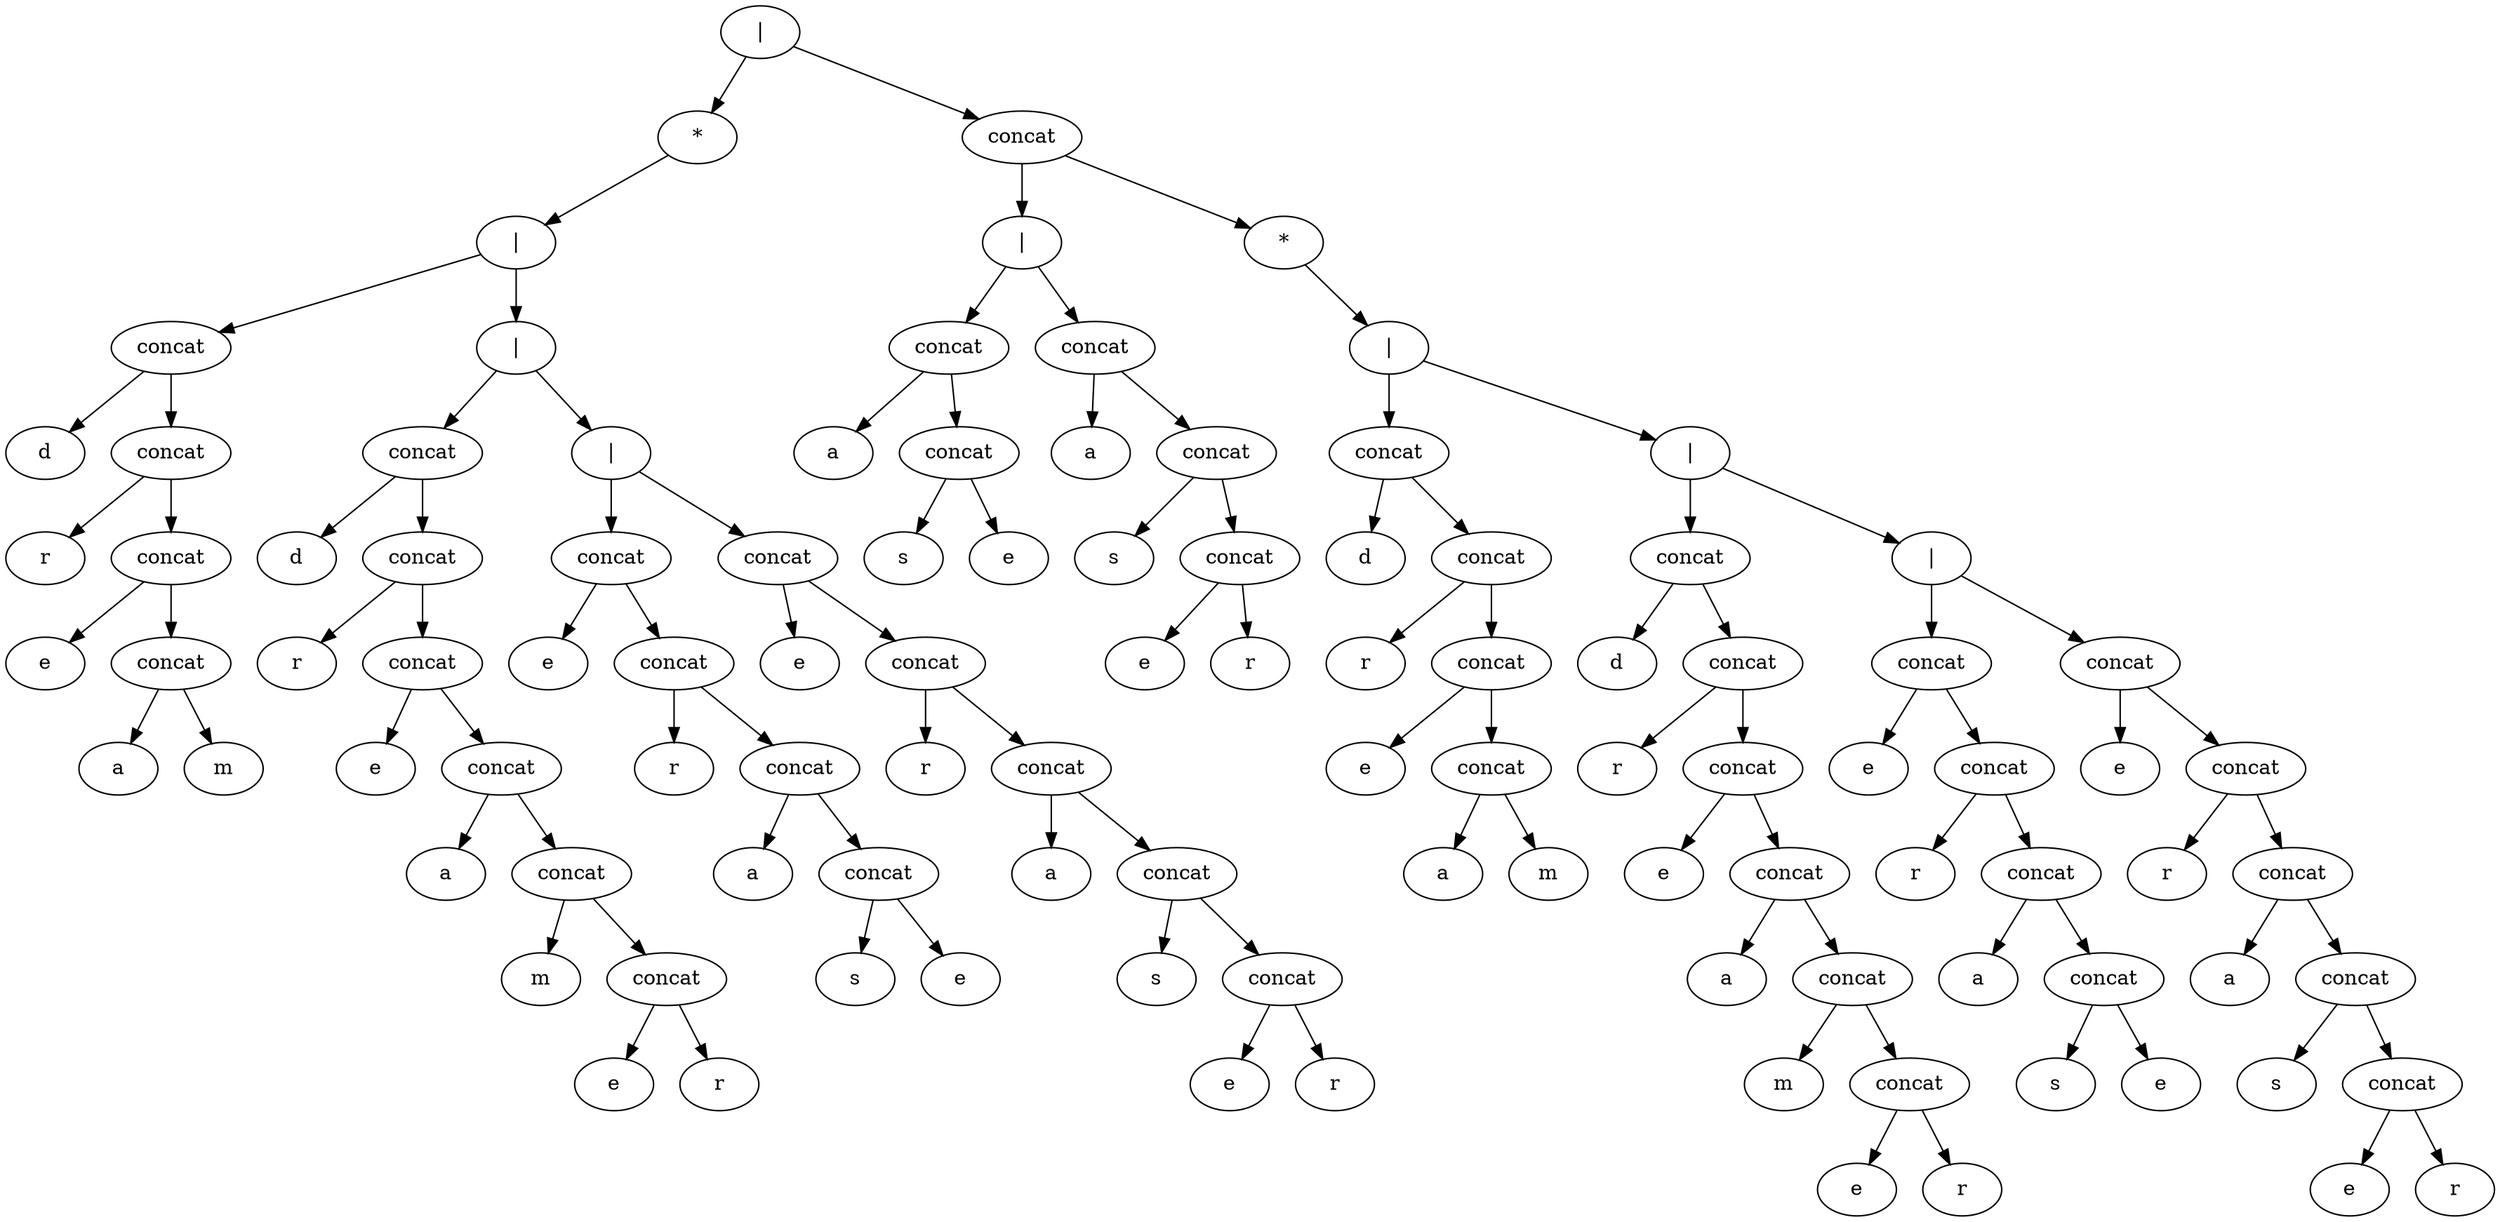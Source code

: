 digraph G {
  dzgeelrgvbxtnsbisnbzynkqllzfgn [label="|"];
  dzgeelrgvbxtnsbisnbzynkqllzfgn -> sybnaffygukxkuwnwcmdfktgygbqsx;
  sybnaffygukxkuwnwcmdfktgygbqsx [label="*"];
  sybnaffygukxkuwnwcmdfktgygbqsx -> bdthkqcsoqrnynvfzajwdapqufqybx;
  bdthkqcsoqrnynvfzajwdapqufqybx [label="|"];
  bdthkqcsoqrnynvfzajwdapqufqybx -> yrkyztlfqtrvlvwyahvsonfcgukfwl;
  yrkyztlfqtrvlvwyahvsonfcgukfwl [label="concat"];
  yrkyztlfqtrvlvwyahvsonfcgukfwl -> osybzjcwybtzcpqtjuczstcbtruvaw;
  osybzjcwybtzcpqtjuczstcbtruvaw [label="d"];
  yrkyztlfqtrvlvwyahvsonfcgukfwl -> iralferxjgxqzynutfubchfxshhptk;
  iralferxjgxqzynutfubchfxshhptk [label="concat"];
  iralferxjgxqzynutfubchfxshhptk -> okvbiwczuvupzgmdwfiedmeyqloxse;
  okvbiwczuvupzgmdwfiedmeyqloxse [label="r"];
  iralferxjgxqzynutfubchfxshhptk -> oguznznfzjiwgreqinbmchvbhlvdzj;
  oguznznfzjiwgreqinbmchvbhlvdzj [label="concat"];
  oguznznfzjiwgreqinbmchvbhlvdzj -> lnpiwxopafeabvypxbnsajmseekqxr;
  lnpiwxopafeabvypxbnsajmseekqxr [label="e"];
  oguznznfzjiwgreqinbmchvbhlvdzj -> zdmrbthlvionvmsuhybutchnidndmb;
  zdmrbthlvionvmsuhybutchnidndmb [label="concat"];
  zdmrbthlvionvmsuhybutchnidndmb -> rrmnhmjhkzjnymndbreoogevotfjwz;
  rrmnhmjhkzjnymndbreoogevotfjwz [label="a"];
  zdmrbthlvionvmsuhybutchnidndmb -> aufuzvuqdygayqefeqbmrbrlqfxszz;
  aufuzvuqdygayqefeqbmrbrlqfxszz [label="m"];
  bdthkqcsoqrnynvfzajwdapqufqybx -> nmpcnbaxrvsbzvtrtcivfmckioryrm;
  nmpcnbaxrvsbzvtrtcivfmckioryrm [label="|"];
  nmpcnbaxrvsbzvtrtcivfmckioryrm -> culwwkxdkekhttlsalhmwldyuvzzxq;
  culwwkxdkekhttlsalhmwldyuvzzxq [label="concat"];
  culwwkxdkekhttlsalhmwldyuvzzxq -> wzqmeqqpnuhfwjlzsiqebuzvymyovk;
  wzqmeqqpnuhfwjlzsiqebuzvymyovk [label="d"];
  culwwkxdkekhttlsalhmwldyuvzzxq -> wgoidyxnfbvknigaewnpuznxjevltl;
  wgoidyxnfbvknigaewnpuznxjevltl [label="concat"];
  wgoidyxnfbvknigaewnpuznxjevltl -> uhlnzfabinmlicxfnbutjjjwinrcvj;
  uhlnzfabinmlicxfnbutjjjwinrcvj [label="r"];
  wgoidyxnfbvknigaewnpuznxjevltl -> rleesqomgtxyylqydhuivsmofoxspi;
  rleesqomgtxyylqydhuivsmofoxspi [label="concat"];
  rleesqomgtxyylqydhuivsmofoxspi -> ljlfxndwhaajilbrvooyjcsexiyhbe;
  ljlfxndwhaajilbrvooyjcsexiyhbe [label="e"];
  rleesqomgtxyylqydhuivsmofoxspi -> ikxadxnayjkuznegracsdbjmqmztja;
  ikxadxnayjkuznegracsdbjmqmztja [label="concat"];
  ikxadxnayjkuznegracsdbjmqmztja -> mafypqddvrfdxbzxgyfqqrexhncvgn;
  mafypqddvrfdxbzxgyfqqrexhncvgn [label="a"];
  ikxadxnayjkuznegracsdbjmqmztja -> gtjfchjdmwmznvyqrjfkmwiwyfxszk;
  gtjfchjdmwmznvyqrjfkmwiwyfxszk [label="concat"];
  gtjfchjdmwmznvyqrjfkmwiwyfxszk -> svvnbeorktwvnfsajpxnmloiwylpwi;
  svvnbeorktwvnfsajpxnmloiwylpwi [label="m"];
  gtjfchjdmwmznvyqrjfkmwiwyfxszk -> jcminubusjkkslspykrrnqjpinqhlr;
  jcminubusjkkslspykrrnqjpinqhlr [label="concat"];
  jcminubusjkkslspykrrnqjpinqhlr -> cedsxhmozpvrngnwupwfnoefgeomyz;
  cedsxhmozpvrngnwupwfnoefgeomyz [label="e"];
  jcminubusjkkslspykrrnqjpinqhlr -> arqwocbetthawknyiniocacdzjeuou;
  arqwocbetthawknyiniocacdzjeuou [label="r"];
  nmpcnbaxrvsbzvtrtcivfmckioryrm -> kjkhrziqmejfscjxugenwblhzvmvak;
  kjkhrziqmejfscjxugenwblhzvmvak [label="|"];
  kjkhrziqmejfscjxugenwblhzvmvak -> juoqomgtqyfifaergqdshfuwsocvfl;
  juoqomgtqyfifaergqdshfuwsocvfl [label="concat"];
  juoqomgtqyfifaergqdshfuwsocvfl -> wxrvcagaxawjcnaewzbtnazrpesfpn;
  wxrvcagaxawjcnaewzbtnazrpesfpn [label="e"];
  juoqomgtqyfifaergqdshfuwsocvfl -> mrjeplwpuuujrdltlfetfeibuficuo;
  mrjeplwpuuujrdltlfetfeibuficuo [label="concat"];
  mrjeplwpuuujrdltlfetfeibuficuo -> hxiboifebkjgfucmobmfllhcheqhbh;
  hxiboifebkjgfucmobmfllhcheqhbh [label="r"];
  mrjeplwpuuujrdltlfetfeibuficuo -> ejxchhowgcizzodxkyqealcoaywnlb;
  ejxchhowgcizzodxkyqealcoaywnlb [label="concat"];
  ejxchhowgcizzodxkyqealcoaywnlb -> bfolleasxibktqkmxjuhnztisxxutc;
  bfolleasxibktqkmxjuhnztisxxutc [label="a"];
  ejxchhowgcizzodxkyqealcoaywnlb -> ltuuznkhokyphpahoblacaaairuxes;
  ltuuznkhokyphpahoblacaaairuxes [label="concat"];
  ltuuznkhokyphpahoblacaaairuxes -> okbkghtnemnyypsjjfnixsjxlrwviy;
  okbkghtnemnyypsjjfnixsjxlrwviy [label="s"];
  ltuuznkhokyphpahoblacaaairuxes -> ccmjrqfxurihygmxrotqdztcdwnmlm;
  ccmjrqfxurihygmxrotqdztcdwnmlm [label="e"];
  kjkhrziqmejfscjxugenwblhzvmvak -> osakhuaiphbyhnodzucvrylgzksqdd;
  osakhuaiphbyhnodzucvrylgzksqdd [label="concat"];
  osakhuaiphbyhnodzucvrylgzksqdd -> boteqgyiawrnhrajhsntxnrasxbdwc;
  boteqgyiawrnhrajhsntxnrasxbdwc [label="e"];
  osakhuaiphbyhnodzucvrylgzksqdd -> umbxpqgvifhcqxmsxprpwqflmcmxyq;
  umbxpqgvifhcqxmsxprpwqflmcmxyq [label="concat"];
  umbxpqgvifhcqxmsxprpwqflmcmxyq -> atzonygjngozwonhkxpytiqbznunuc;
  atzonygjngozwonhkxpytiqbznunuc [label="r"];
  umbxpqgvifhcqxmsxprpwqflmcmxyq -> iqcwiznfqmgyxpcjoniilvkvhivnyj;
  iqcwiznfqmgyxpcjoniilvkvhivnyj [label="concat"];
  iqcwiznfqmgyxpcjoniilvkvhivnyj -> coyjurovepdnqvcsnfaaadfgevhfgq;
  coyjurovepdnqvcsnfaaadfgevhfgq [label="a"];
  iqcwiznfqmgyxpcjoniilvkvhivnyj -> yamotxczpyvmgrqwvyduxyvstamvgj;
  yamotxczpyvmgrqwvyduxyvstamvgj [label="concat"];
  yamotxczpyvmgrqwvyduxyvstamvgj -> bxcknzwtqtbxtwyqarvflwnyrldosx;
  bxcknzwtqtbxtwyqarvflwnyrldosx [label="s"];
  yamotxczpyvmgrqwvyduxyvstamvgj -> hgusjpmmitxdlicoggierxeimcmvau;
  hgusjpmmitxdlicoggierxeimcmvau [label="concat"];
  hgusjpmmitxdlicoggierxeimcmvau -> npmlocamplrfpdgxmclhoybzhpmvjf;
  npmlocamplrfpdgxmclhoybzhpmvjf [label="e"];
  hgusjpmmitxdlicoggierxeimcmvau -> ngcznmqafkgcvojeehgvmbsradboif;
  ngcznmqafkgcvojeehgvmbsradboif [label="r"];
  dzgeelrgvbxtnsbisnbzynkqllzfgn -> anktmeqvvejyozhtptcuhtrtyschcq;
  anktmeqvvejyozhtptcuhtrtyschcq [label="concat"];
  anktmeqvvejyozhtptcuhtrtyschcq -> rkqxikrtmkmxbcdltutzdqxljwyvkw;
  rkqxikrtmkmxbcdltutzdqxljwyvkw [label="|"];
  rkqxikrtmkmxbcdltutzdqxljwyvkw -> ginawnlealzhagvawcrvzyvigvmhpd;
  ginawnlealzhagvawcrvzyvigvmhpd [label="concat"];
  ginawnlealzhagvawcrvzyvigvmhpd -> rksqlvoirfoqpeytdkjbdhlrblydps;
  rksqlvoirfoqpeytdkjbdhlrblydps [label="a"];
  ginawnlealzhagvawcrvzyvigvmhpd -> yjfffwqnqgpacblsmahqckrofkcmpq;
  yjfffwqnqgpacblsmahqckrofkcmpq [label="concat"];
  yjfffwqnqgpacblsmahqckrofkcmpq -> jvlrsmdldqbotkueokrcuwmwjbbhfh;
  jvlrsmdldqbotkueokrcuwmwjbbhfh [label="s"];
  yjfffwqnqgpacblsmahqckrofkcmpq -> irubcqznaltktuiztajqwoiznelckp;
  irubcqznaltktuiztajqwoiznelckp [label="e"];
  rkqxikrtmkmxbcdltutzdqxljwyvkw -> eptgqxnwxhbbkmxrxblynoodayqetd;
  eptgqxnwxhbbkmxrxblynoodayqetd [label="concat"];
  eptgqxnwxhbbkmxrxblynoodayqetd -> fnjjenugpsvkwjxzhsyjzydhdapltp;
  fnjjenugpsvkwjxzhsyjzydhdapltp [label="a"];
  eptgqxnwxhbbkmxrxblynoodayqetd -> fbpoexllolajsujrxcqqlcxaiiwikl;
  fbpoexllolajsujrxcqqlcxaiiwikl [label="concat"];
  fbpoexllolajsujrxcqqlcxaiiwikl -> mcloqjdrsqxucabyhjobfjwrggzlin;
  mcloqjdrsqxucabyhjobfjwrggzlin [label="s"];
  fbpoexllolajsujrxcqqlcxaiiwikl -> hstqhkftjeulgzgmanntoqxkvnczre;
  hstqhkftjeulgzgmanntoqxkvnczre [label="concat"];
  hstqhkftjeulgzgmanntoqxkvnczre -> nyizolpzxtadghashxayfibjodqqro;
  nyizolpzxtadghashxayfibjodqqro [label="e"];
  hstqhkftjeulgzgmanntoqxkvnczre -> zuqrxmfjtwhfwvnvsiylnynbocgmuo;
  zuqrxmfjtwhfwvnvsiylnynbocgmuo [label="r"];
  anktmeqvvejyozhtptcuhtrtyschcq -> kjppwsigaugtvppydbsjbvjtqwnjky;
  kjppwsigaugtvppydbsjbvjtqwnjky [label="*"];
  kjppwsigaugtvppydbsjbvjtqwnjky -> jxqobczgttjqvfbcfaufxafczywuou;
  jxqobczgttjqvfbcfaufxafczywuou [label="|"];
  jxqobczgttjqvfbcfaufxafczywuou -> lzwcthcccweweobfwtxndmhecydnwz;
  lzwcthcccweweobfwtxndmhecydnwz [label="concat"];
  lzwcthcccweweobfwtxndmhecydnwz -> tfpernqqbekjwyacfrwaqfwdymssyc;
  tfpernqqbekjwyacfrwaqfwdymssyc [label="d"];
  lzwcthcccweweobfwtxndmhecydnwz -> xilifrgaxopqcfeiajiiruamwgqeov;
  xilifrgaxopqcfeiajiiruamwgqeov [label="concat"];
  xilifrgaxopqcfeiajiiruamwgqeov -> zreepfranbfosbnlkjlmszcaewmpqm;
  zreepfranbfosbnlkjlmszcaewmpqm [label="r"];
  xilifrgaxopqcfeiajiiruamwgqeov -> trmfedilviasahcmlltgiqlpofeztd;
  trmfedilviasahcmlltgiqlpofeztd [label="concat"];
  trmfedilviasahcmlltgiqlpofeztd -> lqfohnvesvdeketzwygrdwmmpzfaki;
  lqfohnvesvdeketzwygrdwmmpzfaki [label="e"];
  trmfedilviasahcmlltgiqlpofeztd -> axizzzmqqbjoaiidmlczthhcbjlqtj;
  axizzzmqqbjoaiidmlczthhcbjlqtj [label="concat"];
  axizzzmqqbjoaiidmlczthhcbjlqtj -> twxqzbqbahptcgboazrkaovlfgpflw;
  twxqzbqbahptcgboazrkaovlfgpflw [label="a"];
  axizzzmqqbjoaiidmlczthhcbjlqtj -> iruiaixqtlviicfxfbhkysumwqmtqv;
  iruiaixqtlviicfxfbhkysumwqmtqv [label="m"];
  jxqobczgttjqvfbcfaufxafczywuou -> yglrtpcqumapedtzdlojwfcnrftzbl;
  yglrtpcqumapedtzdlojwfcnrftzbl [label="|"];
  yglrtpcqumapedtzdlojwfcnrftzbl -> rmbcowdywmpfykctdffzsctikmmurv;
  rmbcowdywmpfykctdffzsctikmmurv [label="concat"];
  rmbcowdywmpfykctdffzsctikmmurv -> deyrkakvhgxvdzeylgabbzahjwiiji;
  deyrkakvhgxvdzeylgabbzahjwiiji [label="d"];
  rmbcowdywmpfykctdffzsctikmmurv -> geajdaywoywaxesccgwuryyhnjolaf;
  geajdaywoywaxesccgwuryyhnjolaf [label="concat"];
  geajdaywoywaxesccgwuryyhnjolaf -> uehkogaoirezgfkposxelpkznobqld;
  uehkogaoirezgfkposxelpkznobqld [label="r"];
  geajdaywoywaxesccgwuryyhnjolaf -> eabtbnbjbcnmyvtucdevpjxoqnlcnk;
  eabtbnbjbcnmyvtucdevpjxoqnlcnk [label="concat"];
  eabtbnbjbcnmyvtucdevpjxoqnlcnk -> tazjaswpbzqeimxbinjaxycuxrgvcu;
  tazjaswpbzqeimxbinjaxycuxrgvcu [label="e"];
  eabtbnbjbcnmyvtucdevpjxoqnlcnk -> wzfwgwwcislnfypfycgqkgxkmdcbbx;
  wzfwgwwcislnfypfycgqkgxkmdcbbx [label="concat"];
  wzfwgwwcislnfypfycgqkgxkmdcbbx -> sxeuuhaaoazwlvraxyzlqgrkxcjzyd;
  sxeuuhaaoazwlvraxyzlqgrkxcjzyd [label="a"];
  wzfwgwwcislnfypfycgqkgxkmdcbbx -> lrkfkgqprlfkmshhfalupcmbxyjejq;
  lrkfkgqprlfkmshhfalupcmbxyjejq [label="concat"];
  lrkfkgqprlfkmshhfalupcmbxyjejq -> cztkmpyxmxjmbppcqyuiuhraaygcac;
  cztkmpyxmxjmbppcqyuiuhraaygcac [label="m"];
  lrkfkgqprlfkmshhfalupcmbxyjejq -> qufcnexynrphzynquapuqxwglwgfnr;
  qufcnexynrphzynquapuqxwglwgfnr [label="concat"];
  qufcnexynrphzynquapuqxwglwgfnr -> egxbvdjenrtjctmklgmzalnjxaxrej;
  egxbvdjenrtjctmklgmzalnjxaxrej [label="e"];
  qufcnexynrphzynquapuqxwglwgfnr -> cywyrwvxsnldxisjpmiuplncoctwvv;
  cywyrwvxsnldxisjpmiuplncoctwvv [label="r"];
  yglrtpcqumapedtzdlojwfcnrftzbl -> iqnrtewomfwxaaarrtlebbmypzynmj;
  iqnrtewomfwxaaarrtlebbmypzynmj [label="|"];
  iqnrtewomfwxaaarrtlebbmypzynmj -> enljhjmvjkaqsqrprqyqhnmrwqazxf;
  enljhjmvjkaqsqrprqyqhnmrwqazxf [label="concat"];
  enljhjmvjkaqsqrprqyqhnmrwqazxf -> vgxtmvrrdbwlvhkmcgplxhvdmtfvwq;
  vgxtmvrrdbwlvhkmcgplxhvdmtfvwq [label="e"];
  enljhjmvjkaqsqrprqyqhnmrwqazxf -> zxmymjfjjidubmmjqdjdpcingvxxyp;
  zxmymjfjjidubmmjqdjdpcingvxxyp [label="concat"];
  zxmymjfjjidubmmjqdjdpcingvxxyp -> vsnyubookdloydxjghefnrsqrlwsqn;
  vsnyubookdloydxjghefnrsqrlwsqn [label="r"];
  zxmymjfjjidubmmjqdjdpcingvxxyp -> sczuijljmthdyvufseebwbdnthqkny;
  sczuijljmthdyvufseebwbdnthqkny [label="concat"];
  sczuijljmthdyvufseebwbdnthqkny -> zehdiqfbdvypxhagvyginkwrqaaofh;
  zehdiqfbdvypxhagvyginkwrqaaofh [label="a"];
  sczuijljmthdyvufseebwbdnthqkny -> acwmqnosvxsyixudoekucvwztyxwhx;
  acwmqnosvxsyixudoekucvwztyxwhx [label="concat"];
  acwmqnosvxsyixudoekucvwztyxwhx -> dkhpxfecfforbdxijueoszfznfyzvl;
  dkhpxfecfforbdxijueoszfznfyzvl [label="s"];
  acwmqnosvxsyixudoekucvwztyxwhx -> vhgdfhrxqrvkrgzwfwehpwefvujqbe;
  vhgdfhrxqrvkrgzwfwehpwefvujqbe [label="e"];
  iqnrtewomfwxaaarrtlebbmypzynmj -> scxgkfhzajynbelrcqrbpegmkkudrd;
  scxgkfhzajynbelrcqrbpegmkkudrd [label="concat"];
  scxgkfhzajynbelrcqrbpegmkkudrd -> wmerllhiyrbbntrinukggzyrdmmbfa;
  wmerllhiyrbbntrinukggzyrdmmbfa [label="e"];
  scxgkfhzajynbelrcqrbpegmkkudrd -> phvjnuhufnbezlsalcxckemubcwzta;
  phvjnuhufnbezlsalcxckemubcwzta [label="concat"];
  phvjnuhufnbezlsalcxckemubcwzta -> choopmgnattumfmzfekdaiucxluhol;
  choopmgnattumfmzfekdaiucxluhol [label="r"];
  phvjnuhufnbezlsalcxckemubcwzta -> bhcteblxsqjzqbjhcgsdyxeubucbdm;
  bhcteblxsqjzqbjhcgsdyxeubucbdm [label="concat"];
  bhcteblxsqjzqbjhcgsdyxeubucbdm -> cpcqvpogurwmogsoamymyvayveapdg;
  cpcqvpogurwmogsoamymyvayveapdg [label="a"];
  bhcteblxsqjzqbjhcgsdyxeubucbdm -> xnpzavzrmzqtoocthbekeocucxxqhb;
  xnpzavzrmzqtoocthbekeocucxxqhb [label="concat"];
  xnpzavzrmzqtoocthbekeocucxxqhb -> erdnohpfthrpnthcezzvlwhizbapqi;
  erdnohpfthrpnthcezzvlwhizbapqi [label="s"];
  xnpzavzrmzqtoocthbekeocucxxqhb -> nnjbxtkrnncaqacteoarprzmkwrawv;
  nnjbxtkrnncaqacteoarprzmkwrawv [label="concat"];
  nnjbxtkrnncaqacteoarprzmkwrawv -> qzspylxvxdcfhodsapnbburiqpysou;
  qzspylxvxdcfhodsapnbburiqpysou [label="e"];
  nnjbxtkrnncaqacteoarprzmkwrawv -> xvxivuuqmqduubcmzdrmxdwgqywcbn;
  xvxivuuqmqduubcmzdrmxdwgqywcbn [label="r"];
}
